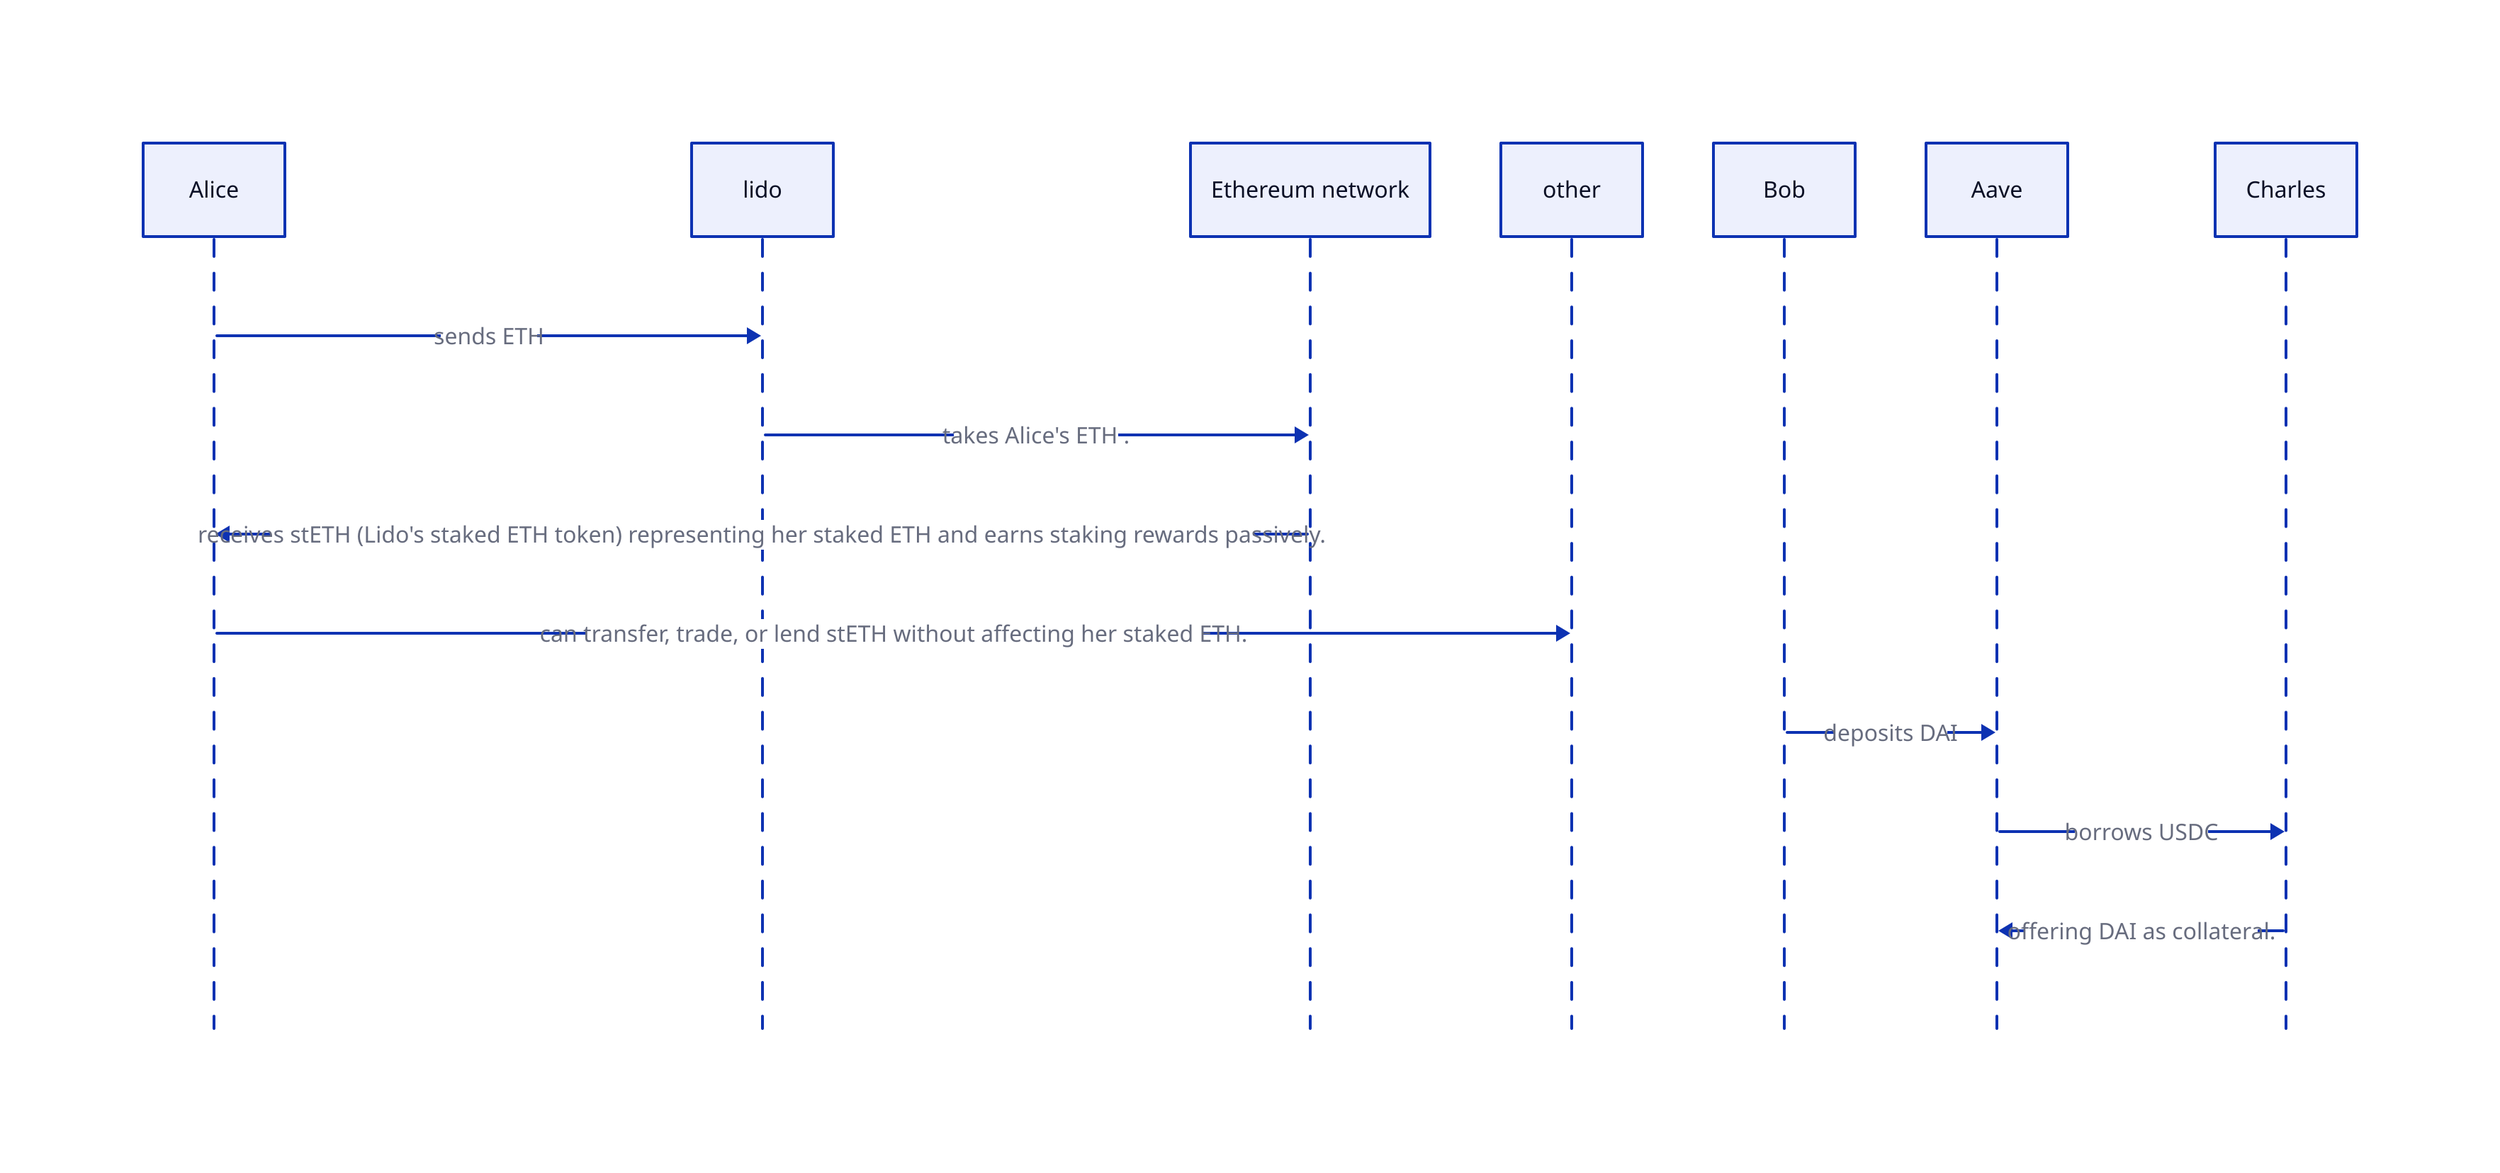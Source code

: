 shape: sequence_diagram
Alice -> lido: sends ETH 
Lido -> Ethereum network: takes Alice's ETH .
Ethereum network -> alice:receives stETH (Lido's staked ETH token) representing her staked ETH and earns staking rewards passively. 
Alice -> other : can transfer, trade, or lend stETH without affecting her staked ETH. 
Bob -> Aave: deposits DAI
Aave -> Charles: borrows USDC
Charles -> Aave : offering DAI as collateral.
